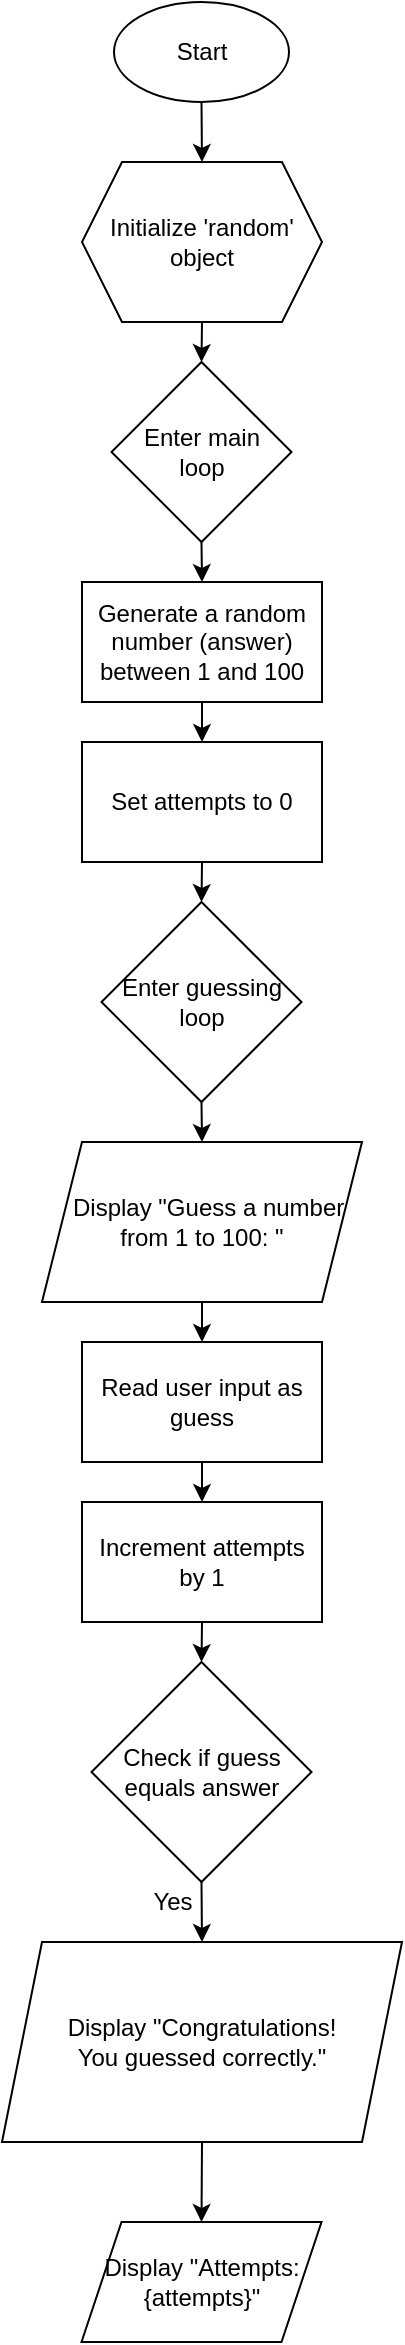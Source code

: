 <mxfile version="21.6.8" type="github">
  <diagram name="Page-1" id="KXPsSfKKgLj3HyUOpOCO">
    <mxGraphModel dx="733" dy="412" grid="1" gridSize="20" guides="1" tooltips="1" connect="1" arrows="1" fold="1" page="1" pageScale="1" pageWidth="1600" pageHeight="1200" math="0" shadow="0">
      <root>
        <mxCell id="0" />
        <mxCell id="1" parent="0" />
        <mxCell id="LhzmtkWr15fJtfmwZVZf-1" value="Start" style="ellipse;whiteSpace=wrap;html=1;" parent="1" vertex="1">
          <mxGeometry x="73" y="10" width="87.5" height="50" as="geometry" />
        </mxCell>
        <mxCell id="LhzmtkWr15fJtfmwZVZf-2" value="Initialize &#39;random&#39; object " style="shape=hexagon;perimeter=hexagonPerimeter2;whiteSpace=wrap;html=1;fixedSize=1;" parent="1" vertex="1">
          <mxGeometry x="57" y="90" width="120" height="80" as="geometry" />
        </mxCell>
        <mxCell id="LhzmtkWr15fJtfmwZVZf-3" value="" style="endArrow=classic;html=1;rounded=0;entryX=0.5;entryY=0;entryDx=0;entryDy=0;exitX=0.5;exitY=1;exitDx=0;exitDy=0;" parent="1" source="LhzmtkWr15fJtfmwZVZf-1" target="LhzmtkWr15fJtfmwZVZf-2" edge="1">
          <mxGeometry width="50" height="50" relative="1" as="geometry">
            <mxPoint x="103" y="80" as="sourcePoint" />
            <mxPoint x="153" y="30" as="targetPoint" />
          </mxGeometry>
        </mxCell>
        <mxCell id="LhzmtkWr15fJtfmwZVZf-5" value="" style="endArrow=classic;html=1;rounded=0;entryX=0.5;entryY=0;entryDx=0;entryDy=0;exitX=0.5;exitY=1;exitDx=0;exitDy=0;" parent="1" source="LhzmtkWr15fJtfmwZVZf-2" target="LhzmtkWr15fJtfmwZVZf-13" edge="1">
          <mxGeometry width="50" height="50" relative="1" as="geometry">
            <mxPoint x="103" y="210" as="sourcePoint" />
            <mxPoint x="116.75" y="200" as="targetPoint" />
          </mxGeometry>
        </mxCell>
        <mxCell id="LhzmtkWr15fJtfmwZVZf-9" value="" style="endArrow=classic;html=1;rounded=0;entryX=0.5;entryY=0;entryDx=0;entryDy=0;exitX=0.5;exitY=1;exitDx=0;exitDy=0;" parent="1" source="LhzmtkWr15fJtfmwZVZf-13" target="LhzmtkWr15fJtfmwZVZf-14" edge="1">
          <mxGeometry width="50" height="50" relative="1" as="geometry">
            <mxPoint x="116.75" y="299" as="sourcePoint" />
            <mxPoint x="116.75" y="319" as="targetPoint" />
          </mxGeometry>
        </mxCell>
        <mxCell id="LhzmtkWr15fJtfmwZVZf-11" value="" style="endArrow=classic;html=1;rounded=0;entryX=0.5;entryY=0;entryDx=0;entryDy=0;exitX=0.5;exitY=1;exitDx=0;exitDy=0;" parent="1" source="LhzmtkWr15fJtfmwZVZf-14" target="LhzmtkWr15fJtfmwZVZf-15" edge="1">
          <mxGeometry width="50" height="50" relative="1" as="geometry">
            <mxPoint x="117" y="380" as="sourcePoint" />
            <mxPoint x="117" y="400" as="targetPoint" />
          </mxGeometry>
        </mxCell>
        <mxCell id="LhzmtkWr15fJtfmwZVZf-13" value="Enter main&lt;br&gt;loop" style="rhombus;whiteSpace=wrap;html=1;" parent="1" vertex="1">
          <mxGeometry x="71.75" y="190" width="90" height="90" as="geometry" />
        </mxCell>
        <mxCell id="LhzmtkWr15fJtfmwZVZf-14" value="Generate a random number (answer) between 1 and 100" style="rounded=0;whiteSpace=wrap;html=1;" parent="1" vertex="1">
          <mxGeometry x="57" y="300" width="120" height="60" as="geometry" />
        </mxCell>
        <mxCell id="LhzmtkWr15fJtfmwZVZf-15" value="Set attempts to 0" style="rounded=0;whiteSpace=wrap;html=1;" parent="1" vertex="1">
          <mxGeometry x="57" y="380" width="120" height="60" as="geometry" />
        </mxCell>
        <mxCell id="LhzmtkWr15fJtfmwZVZf-16" value="Enter guessing loop" style="rhombus;whiteSpace=wrap;html=1;" parent="1" vertex="1">
          <mxGeometry x="66.75" y="460" width="100" height="100" as="geometry" />
        </mxCell>
        <mxCell id="LhzmtkWr15fJtfmwZVZf-17" value="" style="endArrow=classic;html=1;rounded=0;entryX=0.5;entryY=0;entryDx=0;entryDy=0;exitX=0.5;exitY=1;exitDx=0;exitDy=0;" parent="1" source="LhzmtkWr15fJtfmwZVZf-15" target="LhzmtkWr15fJtfmwZVZf-16" edge="1">
          <mxGeometry width="50" height="50" relative="1" as="geometry">
            <mxPoint x="163" y="540" as="sourcePoint" />
            <mxPoint x="213" y="490" as="targetPoint" />
          </mxGeometry>
        </mxCell>
        <mxCell id="LhzmtkWr15fJtfmwZVZf-18" value="&amp;nbsp; Display &quot;Guess a number from 1 to 100: &quot;" style="shape=parallelogram;perimeter=parallelogramPerimeter;whiteSpace=wrap;html=1;fixedSize=1;" parent="1" vertex="1">
          <mxGeometry x="37" y="580" width="160" height="80" as="geometry" />
        </mxCell>
        <mxCell id="LhzmtkWr15fJtfmwZVZf-19" value="" style="endArrow=classic;html=1;rounded=0;entryX=0.5;entryY=0;entryDx=0;entryDy=0;exitX=0.5;exitY=1;exitDx=0;exitDy=0;" parent="1" source="LhzmtkWr15fJtfmwZVZf-16" target="LhzmtkWr15fJtfmwZVZf-18" edge="1">
          <mxGeometry width="50" height="50" relative="1" as="geometry">
            <mxPoint x="127" y="470" as="sourcePoint" />
            <mxPoint x="127" y="490" as="targetPoint" />
          </mxGeometry>
        </mxCell>
        <mxCell id="LhzmtkWr15fJtfmwZVZf-22" value="" style="endArrow=classic;html=1;rounded=0;entryX=0.5;entryY=0;entryDx=0;entryDy=0;exitX=0.5;exitY=1;exitDx=0;exitDy=0;" parent="1" source="LhzmtkWr15fJtfmwZVZf-18" target="LhzmtkWr15fJtfmwZVZf-23" edge="1">
          <mxGeometry width="50" height="50" relative="1" as="geometry">
            <mxPoint x="127" y="590" as="sourcePoint" />
            <mxPoint x="116.75" y="680" as="targetPoint" />
          </mxGeometry>
        </mxCell>
        <mxCell id="LhzmtkWr15fJtfmwZVZf-23" value="&lt;div&gt;Read user input as guess&lt;/div&gt;" style="rounded=0;whiteSpace=wrap;html=1;" parent="1" vertex="1">
          <mxGeometry x="57" y="680" width="120" height="60" as="geometry" />
        </mxCell>
        <mxCell id="LhzmtkWr15fJtfmwZVZf-24" value="Increment attempts by 1" style="rounded=0;whiteSpace=wrap;html=1;" parent="1" vertex="1">
          <mxGeometry x="57" y="760" width="120" height="60" as="geometry" />
        </mxCell>
        <mxCell id="LhzmtkWr15fJtfmwZVZf-25" value="" style="endArrow=classic;html=1;rounded=0;entryX=0.5;entryY=0;entryDx=0;entryDy=0;exitX=0.5;exitY=1;exitDx=0;exitDy=0;" parent="1" source="LhzmtkWr15fJtfmwZVZf-23" target="LhzmtkWr15fJtfmwZVZf-24" edge="1">
          <mxGeometry width="50" height="50" relative="1" as="geometry">
            <mxPoint x="203" y="730" as="sourcePoint" />
            <mxPoint x="253" y="680" as="targetPoint" />
          </mxGeometry>
        </mxCell>
        <mxCell id="LhzmtkWr15fJtfmwZVZf-26" value="Check if guess equals answer" style="rhombus;whiteSpace=wrap;html=1;" parent="1" vertex="1">
          <mxGeometry x="61.75" y="840" width="110" height="110" as="geometry" />
        </mxCell>
        <mxCell id="LhzmtkWr15fJtfmwZVZf-27" value="" style="endArrow=classic;html=1;rounded=0;entryX=0.5;entryY=0;entryDx=0;entryDy=0;exitX=0.5;exitY=1;exitDx=0;exitDy=0;" parent="1" source="LhzmtkWr15fJtfmwZVZf-24" target="LhzmtkWr15fJtfmwZVZf-26" edge="1">
          <mxGeometry width="50" height="50" relative="1" as="geometry">
            <mxPoint x="213" y="760" as="sourcePoint" />
            <mxPoint x="263" y="710" as="targetPoint" />
          </mxGeometry>
        </mxCell>
        <mxCell id="tmRUEUNhHHqaPH-BJBJ0-1" value="" style="endArrow=classic;html=1;rounded=0;exitX=0.5;exitY=1;exitDx=0;exitDy=0;" edge="1" parent="1" source="LhzmtkWr15fJtfmwZVZf-26">
          <mxGeometry width="50" height="50" relative="1" as="geometry">
            <mxPoint x="300" y="1010" as="sourcePoint" />
            <mxPoint x="117" y="980" as="targetPoint" />
          </mxGeometry>
        </mxCell>
        <mxCell id="tmRUEUNhHHqaPH-BJBJ0-2" value="Yes" style="text;html=1;align=center;verticalAlign=middle;resizable=0;points=[];autosize=1;strokeColor=none;fillColor=none;" vertex="1" parent="1">
          <mxGeometry x="71.75" y="940" width="60" height="40" as="geometry" />
        </mxCell>
        <mxCell id="tmRUEUNhHHqaPH-BJBJ0-3" value="Display &quot;Congratulations! &lt;br&gt;You guessed correctly.&quot;" style="shape=parallelogram;perimeter=parallelogramPerimeter;whiteSpace=wrap;html=1;fixedSize=1;" vertex="1" parent="1">
          <mxGeometry x="17" y="980" width="200" height="100" as="geometry" />
        </mxCell>
        <mxCell id="tmRUEUNhHHqaPH-BJBJ0-4" value="Display &quot;Attempts: {attempts}&quot;" style="shape=parallelogram;perimeter=parallelogramPerimeter;whiteSpace=wrap;html=1;fixedSize=1;" vertex="1" parent="1">
          <mxGeometry x="56.75" y="1120" width="120" height="60" as="geometry" />
        </mxCell>
        <mxCell id="tmRUEUNhHHqaPH-BJBJ0-5" value="" style="endArrow=classic;html=1;rounded=0;exitX=0.5;exitY=1;exitDx=0;exitDy=0;entryX=0.5;entryY=0;entryDx=0;entryDy=0;" edge="1" parent="1" source="tmRUEUNhHHqaPH-BJBJ0-3" target="tmRUEUNhHHqaPH-BJBJ0-4">
          <mxGeometry width="50" height="50" relative="1" as="geometry">
            <mxPoint x="420" y="1130" as="sourcePoint" />
            <mxPoint x="470" y="1080" as="targetPoint" />
          </mxGeometry>
        </mxCell>
      </root>
    </mxGraphModel>
  </diagram>
</mxfile>
